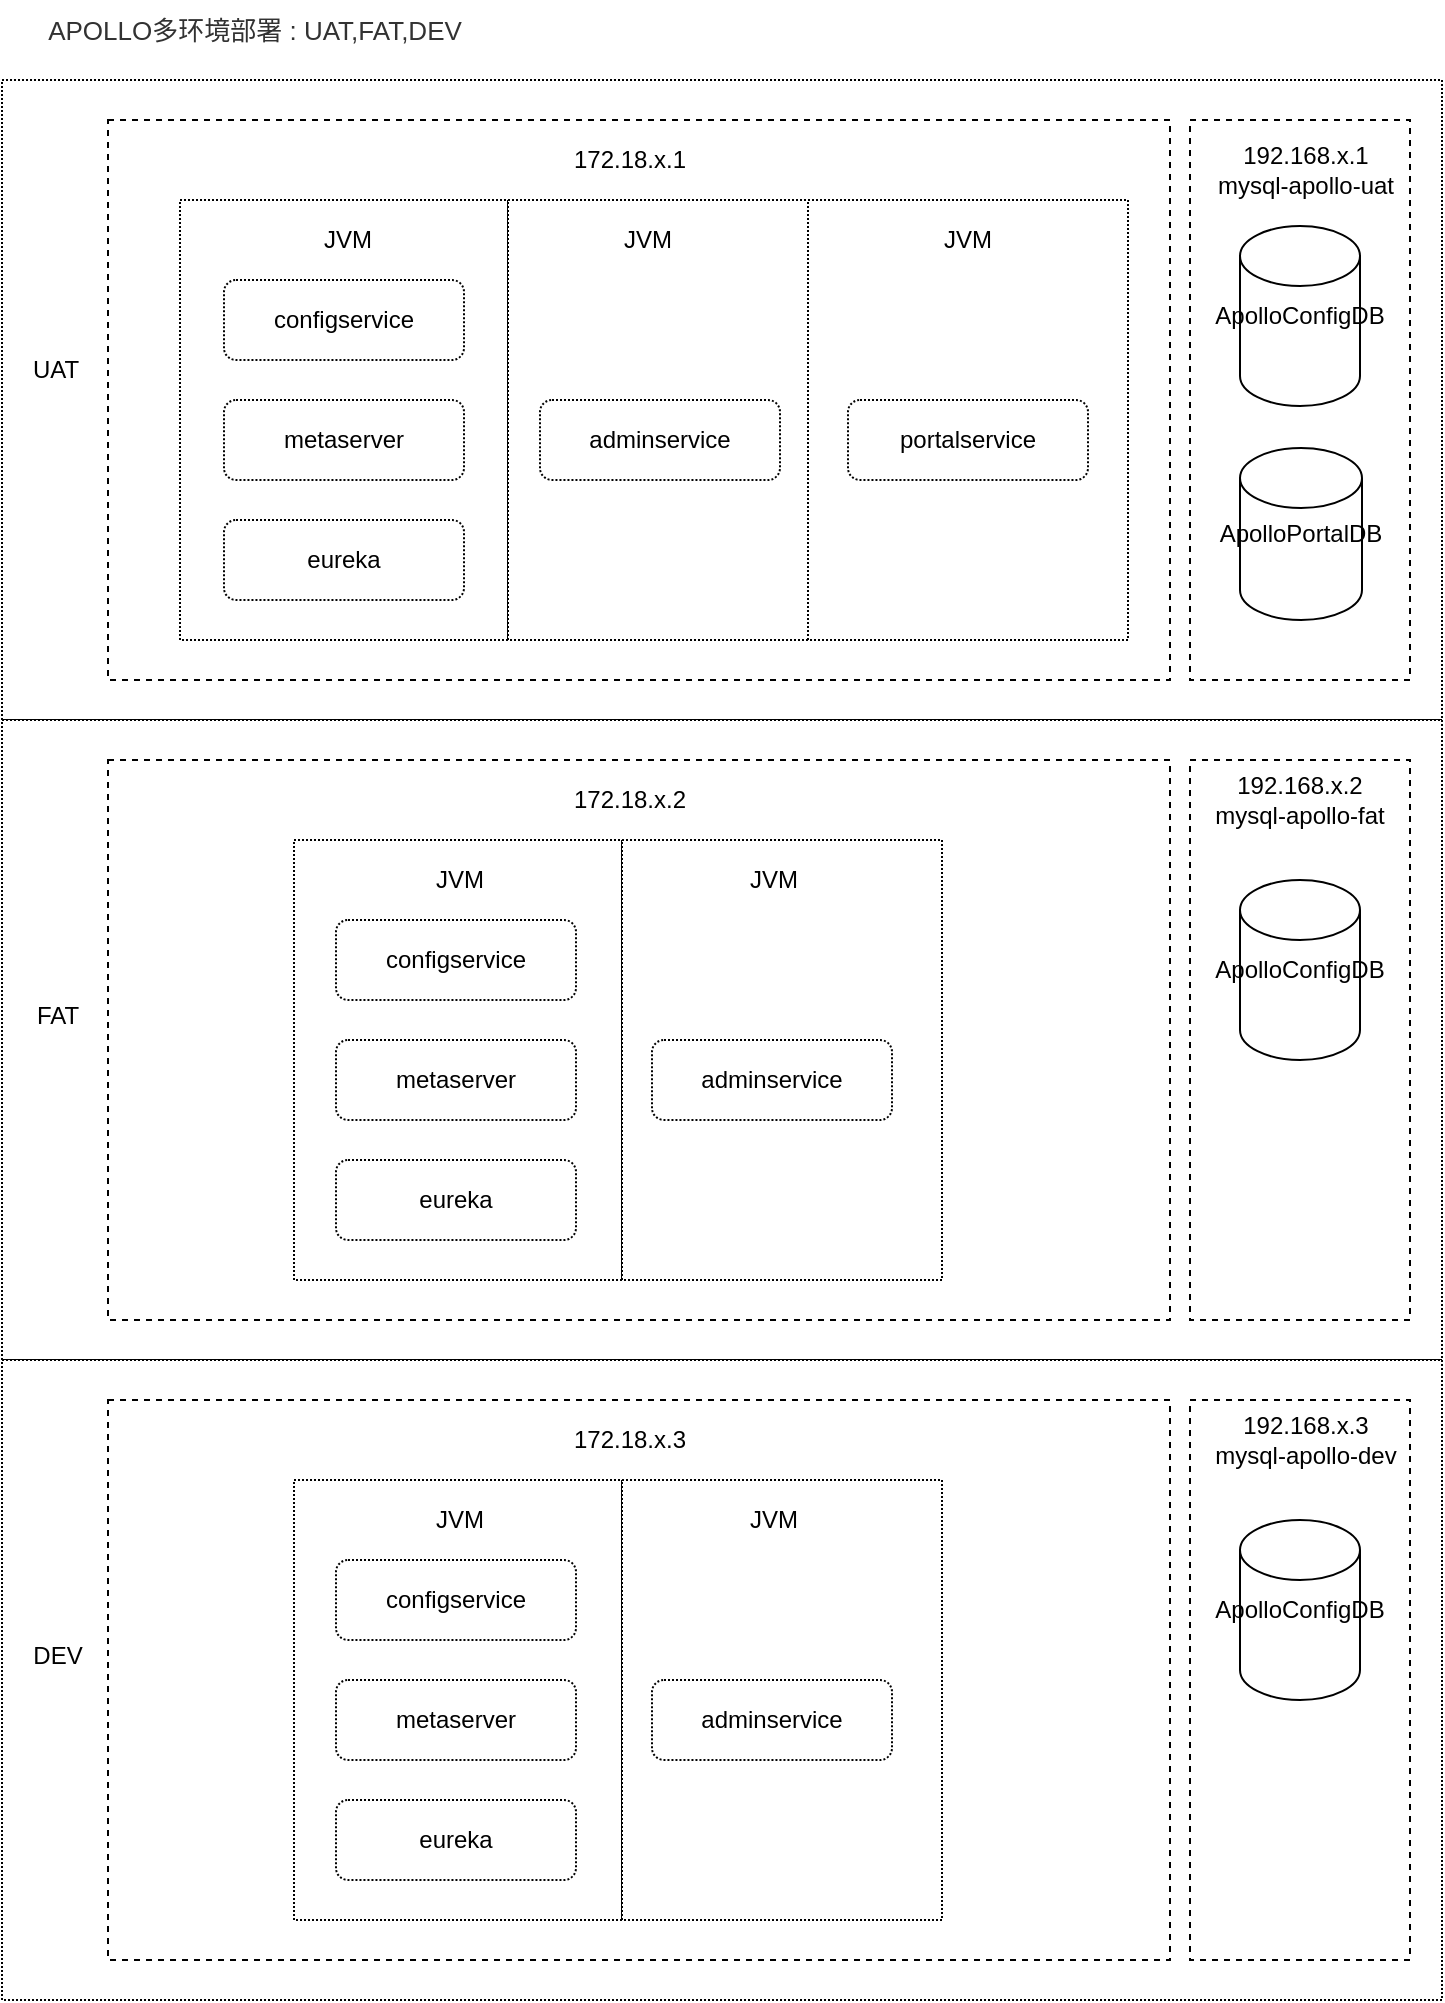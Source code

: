 <mxfile version="13.6.2" type="device"><diagram id="4qivEqI50kluynZiPxpb" name="第 1 页"><mxGraphModel dx="1086" dy="806" grid="1" gridSize="10" guides="1" tooltips="1" connect="1" arrows="1" fold="1" page="1" pageScale="1" pageWidth="827" pageHeight="1169" math="0" shadow="0"><root><mxCell id="0"/><mxCell id="1" parent="0"/><mxCell id="0DZpGcWL509jq43pl7gK-70" value="" style="group" parent="1" vertex="1" connectable="0"><mxGeometry x="60" y="150" width="720" height="640" as="geometry"/></mxCell><mxCell id="0DZpGcWL509jq43pl7gK-30" value="" style="verticalLabelPosition=bottom;verticalAlign=top;html=1;shape=mxgraph.basic.rect;fillColor2=none;strokeWidth=1;size=20;indent=5;dashed=1;dashPattern=1 1;" parent="0DZpGcWL509jq43pl7gK-70" vertex="1"><mxGeometry width="720" height="320" as="geometry"/></mxCell><mxCell id="0DZpGcWL509jq43pl7gK-49" value="" style="verticalLabelPosition=bottom;verticalAlign=top;html=1;shape=mxgraph.basic.rect;fillColor2=none;strokeWidth=1;size=20;indent=5;dashed=1;" parent="0DZpGcWL509jq43pl7gK-70" vertex="1"><mxGeometry x="594" y="20" width="110" height="280" as="geometry"/></mxCell><mxCell id="0DZpGcWL509jq43pl7gK-42" value="" style="verticalLabelPosition=bottom;verticalAlign=top;html=1;shape=mxgraph.basic.rect;fillColor2=none;strokeWidth=1;size=20;indent=5;dashed=1;" parent="0DZpGcWL509jq43pl7gK-70" vertex="1"><mxGeometry x="53" y="20" width="531" height="280" as="geometry"/></mxCell><mxCell id="0DZpGcWL509jq43pl7gK-31" value="" style="verticalLabelPosition=bottom;verticalAlign=top;html=1;shape=mxgraph.basic.rect;fillColor2=none;strokeWidth=1;size=20;indent=5;dashed=1;dashPattern=1 1;" parent="0DZpGcWL509jq43pl7gK-70" vertex="1"><mxGeometry x="89" y="60" width="164" height="220" as="geometry"/></mxCell><mxCell id="0DZpGcWL509jq43pl7gK-32" value="UAT" style="text;html=1;strokeColor=none;fillColor=none;align=center;verticalAlign=middle;whiteSpace=wrap;rounded=0;dashed=1;dashPattern=1 1;" parent="0DZpGcWL509jq43pl7gK-70" vertex="1"><mxGeometry x="7" y="135" width="40" height="20" as="geometry"/></mxCell><mxCell id="0DZpGcWL509jq43pl7gK-33" value="JVM" style="text;html=1;strokeColor=none;fillColor=none;align=center;verticalAlign=middle;whiteSpace=wrap;rounded=0;dashed=1;dashPattern=1 1;" parent="0DZpGcWL509jq43pl7gK-70" vertex="1"><mxGeometry x="153" y="70" width="40" height="20" as="geometry"/></mxCell><mxCell id="0DZpGcWL509jq43pl7gK-34" value="configservice" style="rounded=1;whiteSpace=wrap;html=1;dashed=1;dashPattern=1 1;" parent="0DZpGcWL509jq43pl7gK-70" vertex="1"><mxGeometry x="111" y="100" width="120" height="40" as="geometry"/></mxCell><mxCell id="0DZpGcWL509jq43pl7gK-35" value="" style="verticalLabelPosition=bottom;verticalAlign=top;html=1;shape=mxgraph.basic.rect;fillColor2=none;strokeWidth=1;size=20;indent=5;dashed=1;dashPattern=1 1;" parent="0DZpGcWL509jq43pl7gK-70" vertex="1"><mxGeometry x="253" y="60" width="160" height="220" as="geometry"/></mxCell><mxCell id="0DZpGcWL509jq43pl7gK-36" value="JVM" style="text;html=1;strokeColor=none;fillColor=none;align=center;verticalAlign=middle;whiteSpace=wrap;rounded=0;dashed=1;dashPattern=1 1;" parent="0DZpGcWL509jq43pl7gK-70" vertex="1"><mxGeometry x="303" y="70" width="40" height="20" as="geometry"/></mxCell><mxCell id="0DZpGcWL509jq43pl7gK-37" value="adminservice" style="rounded=1;whiteSpace=wrap;html=1;dashed=1;dashPattern=1 1;" parent="0DZpGcWL509jq43pl7gK-70" vertex="1"><mxGeometry x="269" y="160" width="120" height="40" as="geometry"/></mxCell><mxCell id="0DZpGcWL509jq43pl7gK-38" value="metaserver" style="rounded=1;whiteSpace=wrap;html=1;dashed=1;dashPattern=1 1;" parent="0DZpGcWL509jq43pl7gK-70" vertex="1"><mxGeometry x="111" y="160" width="120" height="40" as="geometry"/></mxCell><mxCell id="0DZpGcWL509jq43pl7gK-41" value="eureka" style="rounded=1;whiteSpace=wrap;html=1;dashed=1;dashPattern=1 1;" parent="0DZpGcWL509jq43pl7gK-70" vertex="1"><mxGeometry x="111" y="220" width="120" height="40" as="geometry"/></mxCell><mxCell id="0DZpGcWL509jq43pl7gK-43" value="172.18.x.1" style="text;html=1;strokeColor=none;fillColor=none;align=center;verticalAlign=middle;whiteSpace=wrap;rounded=0;dashed=1;dashPattern=1 1;" parent="0DZpGcWL509jq43pl7gK-70" vertex="1"><mxGeometry x="269" y="30" width="90" height="20" as="geometry"/></mxCell><mxCell id="0DZpGcWL509jq43pl7gK-44" value="ApolloConfigDB" style="shape=cylinder2;whiteSpace=wrap;html=1;boundedLbl=1;backgroundOutline=1;size=15;" parent="0DZpGcWL509jq43pl7gK-70" vertex="1"><mxGeometry x="619" y="73" width="60" height="90" as="geometry"/></mxCell><mxCell id="0DZpGcWL509jq43pl7gK-45" value="" style="verticalLabelPosition=bottom;verticalAlign=top;html=1;shape=mxgraph.basic.rect;fillColor2=none;strokeWidth=1;size=20;indent=5;dashed=1;dashPattern=1 1;" parent="0DZpGcWL509jq43pl7gK-70" vertex="1"><mxGeometry x="403" y="60" width="160" height="220" as="geometry"/></mxCell><mxCell id="0DZpGcWL509jq43pl7gK-46" value="JVM" style="text;html=1;strokeColor=none;fillColor=none;align=center;verticalAlign=middle;whiteSpace=wrap;rounded=0;dashed=1;dashPattern=1 1;" parent="0DZpGcWL509jq43pl7gK-70" vertex="1"><mxGeometry x="463" y="70" width="40" height="20" as="geometry"/></mxCell><mxCell id="0DZpGcWL509jq43pl7gK-47" value="portalservice" style="rounded=1;whiteSpace=wrap;html=1;dashed=1;dashPattern=1 1;" parent="0DZpGcWL509jq43pl7gK-70" vertex="1"><mxGeometry x="423" y="160" width="120" height="40" as="geometry"/></mxCell><mxCell id="0DZpGcWL509jq43pl7gK-48" value="ApolloPortalDB" style="shape=cylinder2;whiteSpace=wrap;html=1;boundedLbl=1;backgroundOutline=1;size=15;" parent="0DZpGcWL509jq43pl7gK-70" vertex="1"><mxGeometry x="619" y="184" width="61" height="86" as="geometry"/></mxCell><mxCell id="0DZpGcWL509jq43pl7gK-50" value="192.168.x.1&lt;br&gt;mysql-apollo-uat" style="text;html=1;strokeColor=none;fillColor=none;align=center;verticalAlign=middle;whiteSpace=wrap;rounded=0;dashed=1;dashPattern=1 1;" parent="0DZpGcWL509jq43pl7gK-70" vertex="1"><mxGeometry x="604" y="30" width="96" height="30" as="geometry"/></mxCell><mxCell id="0DZpGcWL509jq43pl7gK-51" value="" style="verticalLabelPosition=bottom;verticalAlign=top;html=1;shape=mxgraph.basic.rect;fillColor2=none;strokeWidth=1;size=20;indent=5;dashed=1;dashPattern=1 1;" parent="0DZpGcWL509jq43pl7gK-70" vertex="1"><mxGeometry y="320" width="720" height="320" as="geometry"/></mxCell><mxCell id="0DZpGcWL509jq43pl7gK-52" value="" style="verticalLabelPosition=bottom;verticalAlign=top;html=1;shape=mxgraph.basic.rect;fillColor2=none;strokeWidth=1;size=20;indent=5;dashed=1;" parent="0DZpGcWL509jq43pl7gK-70" vertex="1"><mxGeometry x="594" y="340" width="110" height="280" as="geometry"/></mxCell><mxCell id="0DZpGcWL509jq43pl7gK-53" value="" style="verticalLabelPosition=bottom;verticalAlign=top;html=1;shape=mxgraph.basic.rect;fillColor2=none;strokeWidth=1;size=20;indent=5;dashed=1;" parent="0DZpGcWL509jq43pl7gK-70" vertex="1"><mxGeometry x="53" y="340" width="531" height="280" as="geometry"/></mxCell><mxCell id="0DZpGcWL509jq43pl7gK-54" value="" style="verticalLabelPosition=bottom;verticalAlign=top;html=1;shape=mxgraph.basic.rect;fillColor2=none;strokeWidth=1;size=20;indent=5;dashed=1;dashPattern=1 1;" parent="0DZpGcWL509jq43pl7gK-70" vertex="1"><mxGeometry x="146" y="380" width="164" height="220" as="geometry"/></mxCell><mxCell id="0DZpGcWL509jq43pl7gK-55" value="FAT" style="text;html=1;strokeColor=none;fillColor=none;align=center;verticalAlign=middle;whiteSpace=wrap;rounded=0;dashed=1;dashPattern=1 1;" parent="0DZpGcWL509jq43pl7gK-70" vertex="1"><mxGeometry x="8" y="458" width="40" height="20" as="geometry"/></mxCell><mxCell id="0DZpGcWL509jq43pl7gK-56" value="JVM" style="text;html=1;strokeColor=none;fillColor=none;align=center;verticalAlign=middle;whiteSpace=wrap;rounded=0;dashed=1;dashPattern=1 1;" parent="0DZpGcWL509jq43pl7gK-70" vertex="1"><mxGeometry x="209" y="390" width="40" height="20" as="geometry"/></mxCell><mxCell id="0DZpGcWL509jq43pl7gK-57" value="configservice" style="rounded=1;whiteSpace=wrap;html=1;dashed=1;dashPattern=1 1;" parent="0DZpGcWL509jq43pl7gK-70" vertex="1"><mxGeometry x="167" y="420" width="120" height="40" as="geometry"/></mxCell><mxCell id="0DZpGcWL509jq43pl7gK-58" value="" style="verticalLabelPosition=bottom;verticalAlign=top;html=1;shape=mxgraph.basic.rect;fillColor2=none;strokeWidth=1;size=20;indent=5;dashed=1;dashPattern=1 1;" parent="0DZpGcWL509jq43pl7gK-70" vertex="1"><mxGeometry x="310" y="380" width="160" height="220" as="geometry"/></mxCell><mxCell id="0DZpGcWL509jq43pl7gK-59" value="JVM" style="text;html=1;strokeColor=none;fillColor=none;align=center;verticalAlign=middle;whiteSpace=wrap;rounded=0;dashed=1;dashPattern=1 1;" parent="0DZpGcWL509jq43pl7gK-70" vertex="1"><mxGeometry x="366" y="390" width="40" height="20" as="geometry"/></mxCell><mxCell id="0DZpGcWL509jq43pl7gK-60" value="adminservice" style="rounded=1;whiteSpace=wrap;html=1;dashed=1;dashPattern=1 1;" parent="0DZpGcWL509jq43pl7gK-70" vertex="1"><mxGeometry x="325" y="480" width="120" height="40" as="geometry"/></mxCell><mxCell id="0DZpGcWL509jq43pl7gK-61" value="metaserver" style="rounded=1;whiteSpace=wrap;html=1;dashed=1;dashPattern=1 1;" parent="0DZpGcWL509jq43pl7gK-70" vertex="1"><mxGeometry x="167" y="480" width="120" height="40" as="geometry"/></mxCell><mxCell id="0DZpGcWL509jq43pl7gK-62" value="eureka" style="rounded=1;whiteSpace=wrap;html=1;dashed=1;dashPattern=1 1;" parent="0DZpGcWL509jq43pl7gK-70" vertex="1"><mxGeometry x="167" y="540" width="120" height="40" as="geometry"/></mxCell><mxCell id="0DZpGcWL509jq43pl7gK-63" value="172.18.x.2" style="text;html=1;strokeColor=none;fillColor=none;align=center;verticalAlign=middle;whiteSpace=wrap;rounded=0;dashed=1;dashPattern=1 1;" parent="0DZpGcWL509jq43pl7gK-70" vertex="1"><mxGeometry x="269" y="350" width="90" height="20" as="geometry"/></mxCell><mxCell id="0DZpGcWL509jq43pl7gK-64" value="ApolloConfigDB" style="shape=cylinder2;whiteSpace=wrap;html=1;boundedLbl=1;backgroundOutline=1;size=15;" parent="0DZpGcWL509jq43pl7gK-70" vertex="1"><mxGeometry x="619" y="400" width="60" height="90" as="geometry"/></mxCell><mxCell id="0DZpGcWL509jq43pl7gK-69" value="192.168.x.2&lt;br&gt;mysql-apollo-fat" style="text;html=1;strokeColor=none;fillColor=none;align=center;verticalAlign=middle;whiteSpace=wrap;rounded=0;dashed=1;dashPattern=1 1;" parent="0DZpGcWL509jq43pl7gK-70" vertex="1"><mxGeometry x="604" y="350" width="90" height="20" as="geometry"/></mxCell><mxCell id="Fp1DzZdKpiCvner6RnZf-23" value="" style="verticalLabelPosition=bottom;verticalAlign=top;html=1;shape=mxgraph.basic.rect;fillColor2=none;strokeWidth=1;size=20;indent=5;dashed=1;dashPattern=1 1;" vertex="1" parent="1"><mxGeometry x="60" y="790" width="720" height="320" as="geometry"/></mxCell><mxCell id="Fp1DzZdKpiCvner6RnZf-24" value="" style="verticalLabelPosition=bottom;verticalAlign=top;html=1;shape=mxgraph.basic.rect;fillColor2=none;strokeWidth=1;size=20;indent=5;dashed=1;" vertex="1" parent="1"><mxGeometry x="654" y="810" width="110" height="280" as="geometry"/></mxCell><mxCell id="Fp1DzZdKpiCvner6RnZf-25" value="" style="verticalLabelPosition=bottom;verticalAlign=top;html=1;shape=mxgraph.basic.rect;fillColor2=none;strokeWidth=1;size=20;indent=5;dashed=1;" vertex="1" parent="1"><mxGeometry x="113" y="810" width="531" height="280" as="geometry"/></mxCell><mxCell id="Fp1DzZdKpiCvner6RnZf-26" value="" style="verticalLabelPosition=bottom;verticalAlign=top;html=1;shape=mxgraph.basic.rect;fillColor2=none;strokeWidth=1;size=20;indent=5;dashed=1;dashPattern=1 1;" vertex="1" parent="1"><mxGeometry x="206" y="850" width="164" height="220" as="geometry"/></mxCell><mxCell id="Fp1DzZdKpiCvner6RnZf-27" value="DEV" style="text;html=1;strokeColor=none;fillColor=none;align=center;verticalAlign=middle;whiteSpace=wrap;rounded=0;dashed=1;dashPattern=1 1;" vertex="1" parent="1"><mxGeometry x="68" y="928" width="40" height="20" as="geometry"/></mxCell><mxCell id="Fp1DzZdKpiCvner6RnZf-28" value="JVM" style="text;html=1;strokeColor=none;fillColor=none;align=center;verticalAlign=middle;whiteSpace=wrap;rounded=0;dashed=1;dashPattern=1 1;" vertex="1" parent="1"><mxGeometry x="269" y="860" width="40" height="20" as="geometry"/></mxCell><mxCell id="Fp1DzZdKpiCvner6RnZf-29" value="configservice" style="rounded=1;whiteSpace=wrap;html=1;dashed=1;dashPattern=1 1;" vertex="1" parent="1"><mxGeometry x="227" y="890" width="120" height="40" as="geometry"/></mxCell><mxCell id="Fp1DzZdKpiCvner6RnZf-30" value="" style="verticalLabelPosition=bottom;verticalAlign=top;html=1;shape=mxgraph.basic.rect;fillColor2=none;strokeWidth=1;size=20;indent=5;dashed=1;dashPattern=1 1;" vertex="1" parent="1"><mxGeometry x="370" y="850" width="160" height="220" as="geometry"/></mxCell><mxCell id="Fp1DzZdKpiCvner6RnZf-31" value="JVM" style="text;html=1;strokeColor=none;fillColor=none;align=center;verticalAlign=middle;whiteSpace=wrap;rounded=0;dashed=1;dashPattern=1 1;" vertex="1" parent="1"><mxGeometry x="426" y="860" width="40" height="20" as="geometry"/></mxCell><mxCell id="Fp1DzZdKpiCvner6RnZf-32" value="adminservice" style="rounded=1;whiteSpace=wrap;html=1;dashed=1;dashPattern=1 1;" vertex="1" parent="1"><mxGeometry x="385" y="950" width="120" height="40" as="geometry"/></mxCell><mxCell id="Fp1DzZdKpiCvner6RnZf-33" value="metaserver" style="rounded=1;whiteSpace=wrap;html=1;dashed=1;dashPattern=1 1;" vertex="1" parent="1"><mxGeometry x="227" y="950" width="120" height="40" as="geometry"/></mxCell><mxCell id="Fp1DzZdKpiCvner6RnZf-34" value="eureka" style="rounded=1;whiteSpace=wrap;html=1;dashed=1;dashPattern=1 1;" vertex="1" parent="1"><mxGeometry x="227" y="1010" width="120" height="40" as="geometry"/></mxCell><mxCell id="Fp1DzZdKpiCvner6RnZf-35" value="172.18.x.3" style="text;html=1;strokeColor=none;fillColor=none;align=center;verticalAlign=middle;whiteSpace=wrap;rounded=0;dashed=1;dashPattern=1 1;" vertex="1" parent="1"><mxGeometry x="329" y="820" width="90" height="20" as="geometry"/></mxCell><mxCell id="Fp1DzZdKpiCvner6RnZf-36" value="ApolloConfigDB" style="shape=cylinder2;whiteSpace=wrap;html=1;boundedLbl=1;backgroundOutline=1;size=15;" vertex="1" parent="1"><mxGeometry x="679" y="870" width="60" height="90" as="geometry"/></mxCell><mxCell id="Fp1DzZdKpiCvner6RnZf-37" value="192.168.x.3&lt;br&gt;mysql-apollo-dev" style="text;html=1;strokeColor=none;fillColor=none;align=center;verticalAlign=middle;whiteSpace=wrap;rounded=0;dashed=1;dashPattern=1 1;" vertex="1" parent="1"><mxGeometry x="664" y="820" width="96" height="20" as="geometry"/></mxCell><mxCell id="Fp1DzZdKpiCvner6RnZf-40" value="&lt;span style=&quot;color: rgb(50 , 50 , 50) ; font-size: 13px ; background-color: rgba(255 , 255 , 255 , 0.01)&quot;&gt;APOLLO多环境部署 : UAT,FAT,DEV&lt;/span&gt;" style="text;html=1;strokeColor=none;fillColor=none;align=center;verticalAlign=middle;whiteSpace=wrap;rounded=0;" vertex="1" parent="1"><mxGeometry x="60" y="110" width="253" height="30" as="geometry"/></mxCell></root></mxGraphModel></diagram></mxfile>